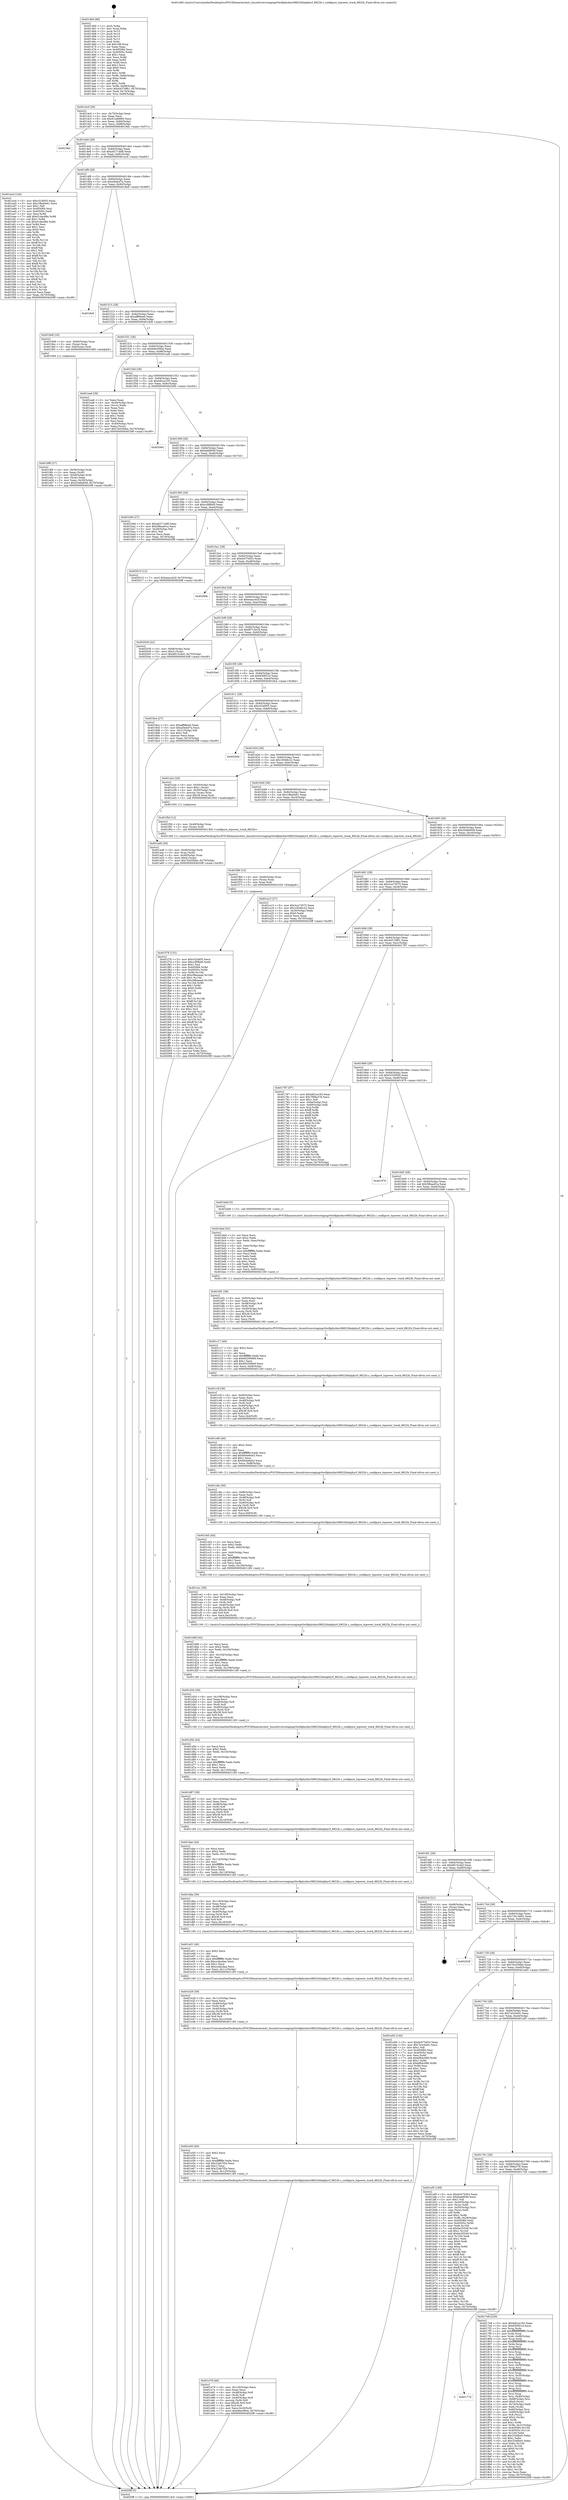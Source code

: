 digraph "0x401460" {
  label = "0x401460 (/mnt/c/Users/mathe/Desktop/tcc/POCII/binaries/extr_linuxdriversstagingrtlwifiphydmrtl8822bhalphyrf_8822b.c_configure_txpower_track_8822b_Final-ollvm.out::main(0))"
  labelloc = "t"
  node[shape=record]

  Entry [label="",width=0.3,height=0.3,shape=circle,fillcolor=black,style=filled]
  "0x4014c0" [label="{
     0x4014c0 [29]\l
     | [instrs]\l
     &nbsp;&nbsp;0x4014c0 \<+3\>: mov -0x70(%rbp),%eax\l
     &nbsp;&nbsp;0x4014c3 \<+2\>: mov %eax,%ecx\l
     &nbsp;&nbsp;0x4014c5 \<+6\>: sub $0x91ed6890,%ecx\l
     &nbsp;&nbsp;0x4014cb \<+6\>: mov %eax,-0x84(%rbp)\l
     &nbsp;&nbsp;0x4014d1 \<+6\>: mov %ecx,-0x88(%rbp)\l
     &nbsp;&nbsp;0x4014d7 \<+6\>: je 00000000004019dc \<main+0x57c\>\l
  }"]
  "0x4019dc" [label="{
     0x4019dc\l
  }", style=dashed]
  "0x4014dd" [label="{
     0x4014dd [28]\l
     | [instrs]\l
     &nbsp;&nbsp;0x4014dd \<+5\>: jmp 00000000004014e2 \<main+0x82\>\l
     &nbsp;&nbsp;0x4014e2 \<+6\>: mov -0x84(%rbp),%eax\l
     &nbsp;&nbsp;0x4014e8 \<+5\>: sub $0xa02714d8,%eax\l
     &nbsp;&nbsp;0x4014ed \<+6\>: mov %eax,-0x8c(%rbp)\l
     &nbsp;&nbsp;0x4014f3 \<+6\>: je 0000000000401ecd \<main+0xa6d\>\l
  }"]
  Exit [label="",width=0.3,height=0.3,shape=circle,fillcolor=black,style=filled,peripheries=2]
  "0x401ecd" [label="{
     0x401ecd [144]\l
     | [instrs]\l
     &nbsp;&nbsp;0x401ecd \<+5\>: mov $0xc524955,%eax\l
     &nbsp;&nbsp;0x401ed2 \<+5\>: mov $0x19ba0e91,%ecx\l
     &nbsp;&nbsp;0x401ed7 \<+2\>: mov $0x1,%dl\l
     &nbsp;&nbsp;0x401ed9 \<+7\>: mov 0x405084,%esi\l
     &nbsp;&nbsp;0x401ee0 \<+7\>: mov 0x40505c,%edi\l
     &nbsp;&nbsp;0x401ee7 \<+3\>: mov %esi,%r8d\l
     &nbsp;&nbsp;0x401eea \<+7\>: add $0xd1dacd8a,%r8d\l
     &nbsp;&nbsp;0x401ef1 \<+4\>: sub $0x1,%r8d\l
     &nbsp;&nbsp;0x401ef5 \<+7\>: sub $0xd1dacd8a,%r8d\l
     &nbsp;&nbsp;0x401efc \<+4\>: imul %r8d,%esi\l
     &nbsp;&nbsp;0x401f00 \<+3\>: and $0x1,%esi\l
     &nbsp;&nbsp;0x401f03 \<+3\>: cmp $0x0,%esi\l
     &nbsp;&nbsp;0x401f06 \<+4\>: sete %r9b\l
     &nbsp;&nbsp;0x401f0a \<+3\>: cmp $0xa,%edi\l
     &nbsp;&nbsp;0x401f0d \<+4\>: setl %r10b\l
     &nbsp;&nbsp;0x401f11 \<+3\>: mov %r9b,%r11b\l
     &nbsp;&nbsp;0x401f14 \<+4\>: xor $0xff,%r11b\l
     &nbsp;&nbsp;0x401f18 \<+3\>: mov %r10b,%bl\l
     &nbsp;&nbsp;0x401f1b \<+3\>: xor $0xff,%bl\l
     &nbsp;&nbsp;0x401f1e \<+3\>: xor $0x1,%dl\l
     &nbsp;&nbsp;0x401f21 \<+3\>: mov %r11b,%r14b\l
     &nbsp;&nbsp;0x401f24 \<+4\>: and $0xff,%r14b\l
     &nbsp;&nbsp;0x401f28 \<+3\>: and %dl,%r9b\l
     &nbsp;&nbsp;0x401f2b \<+3\>: mov %bl,%r15b\l
     &nbsp;&nbsp;0x401f2e \<+4\>: and $0xff,%r15b\l
     &nbsp;&nbsp;0x401f32 \<+3\>: and %dl,%r10b\l
     &nbsp;&nbsp;0x401f35 \<+3\>: or %r9b,%r14b\l
     &nbsp;&nbsp;0x401f38 \<+3\>: or %r10b,%r15b\l
     &nbsp;&nbsp;0x401f3b \<+3\>: xor %r15b,%r14b\l
     &nbsp;&nbsp;0x401f3e \<+3\>: or %bl,%r11b\l
     &nbsp;&nbsp;0x401f41 \<+4\>: xor $0xff,%r11b\l
     &nbsp;&nbsp;0x401f45 \<+3\>: or $0x1,%dl\l
     &nbsp;&nbsp;0x401f48 \<+3\>: and %dl,%r11b\l
     &nbsp;&nbsp;0x401f4b \<+3\>: or %r11b,%r14b\l
     &nbsp;&nbsp;0x401f4e \<+4\>: test $0x1,%r14b\l
     &nbsp;&nbsp;0x401f52 \<+3\>: cmovne %ecx,%eax\l
     &nbsp;&nbsp;0x401f55 \<+3\>: mov %eax,-0x70(%rbp)\l
     &nbsp;&nbsp;0x401f58 \<+5\>: jmp 00000000004020ff \<main+0xc9f\>\l
  }"]
  "0x4014f9" [label="{
     0x4014f9 [28]\l
     | [instrs]\l
     &nbsp;&nbsp;0x4014f9 \<+5\>: jmp 00000000004014fe \<main+0x9e\>\l
     &nbsp;&nbsp;0x4014fe \<+6\>: mov -0x84(%rbp),%eax\l
     &nbsp;&nbsp;0x401504 \<+5\>: sub $0xa5bdcf7a,%eax\l
     &nbsp;&nbsp;0x401509 \<+6\>: mov %eax,-0x90(%rbp)\l
     &nbsp;&nbsp;0x40150f \<+6\>: je 00000000004018e9 \<main+0x489\>\l
  }"]
  "0x401f78" [label="{
     0x401f78 [152]\l
     | [instrs]\l
     &nbsp;&nbsp;0x401f78 \<+5\>: mov $0xc524955,%ecx\l
     &nbsp;&nbsp;0x401f7d \<+5\>: mov $0xccf6fbb9,%edx\l
     &nbsp;&nbsp;0x401f82 \<+3\>: mov $0x1,%sil\l
     &nbsp;&nbsp;0x401f85 \<+8\>: mov 0x405084,%r8d\l
     &nbsp;&nbsp;0x401f8d \<+8\>: mov 0x40505c,%r9d\l
     &nbsp;&nbsp;0x401f95 \<+3\>: mov %r8d,%r10d\l
     &nbsp;&nbsp;0x401f98 \<+7\>: sub $0xc88eaaa4,%r10d\l
     &nbsp;&nbsp;0x401f9f \<+4\>: sub $0x1,%r10d\l
     &nbsp;&nbsp;0x401fa3 \<+7\>: add $0xc88eaaa4,%r10d\l
     &nbsp;&nbsp;0x401faa \<+4\>: imul %r10d,%r8d\l
     &nbsp;&nbsp;0x401fae \<+4\>: and $0x1,%r8d\l
     &nbsp;&nbsp;0x401fb2 \<+4\>: cmp $0x0,%r8d\l
     &nbsp;&nbsp;0x401fb6 \<+4\>: sete %r11b\l
     &nbsp;&nbsp;0x401fba \<+4\>: cmp $0xa,%r9d\l
     &nbsp;&nbsp;0x401fbe \<+3\>: setl %bl\l
     &nbsp;&nbsp;0x401fc1 \<+3\>: mov %r11b,%r14b\l
     &nbsp;&nbsp;0x401fc4 \<+4\>: xor $0xff,%r14b\l
     &nbsp;&nbsp;0x401fc8 \<+3\>: mov %bl,%r15b\l
     &nbsp;&nbsp;0x401fcb \<+4\>: xor $0xff,%r15b\l
     &nbsp;&nbsp;0x401fcf \<+4\>: xor $0x1,%sil\l
     &nbsp;&nbsp;0x401fd3 \<+3\>: mov %r14b,%r12b\l
     &nbsp;&nbsp;0x401fd6 \<+4\>: and $0xff,%r12b\l
     &nbsp;&nbsp;0x401fda \<+3\>: and %sil,%r11b\l
     &nbsp;&nbsp;0x401fdd \<+3\>: mov %r15b,%r13b\l
     &nbsp;&nbsp;0x401fe0 \<+4\>: and $0xff,%r13b\l
     &nbsp;&nbsp;0x401fe4 \<+3\>: and %sil,%bl\l
     &nbsp;&nbsp;0x401fe7 \<+3\>: or %r11b,%r12b\l
     &nbsp;&nbsp;0x401fea \<+3\>: or %bl,%r13b\l
     &nbsp;&nbsp;0x401fed \<+3\>: xor %r13b,%r12b\l
     &nbsp;&nbsp;0x401ff0 \<+3\>: or %r15b,%r14b\l
     &nbsp;&nbsp;0x401ff3 \<+4\>: xor $0xff,%r14b\l
     &nbsp;&nbsp;0x401ff7 \<+4\>: or $0x1,%sil\l
     &nbsp;&nbsp;0x401ffb \<+3\>: and %sil,%r14b\l
     &nbsp;&nbsp;0x401ffe \<+3\>: or %r14b,%r12b\l
     &nbsp;&nbsp;0x402001 \<+4\>: test $0x1,%r12b\l
     &nbsp;&nbsp;0x402005 \<+3\>: cmovne %edx,%ecx\l
     &nbsp;&nbsp;0x402008 \<+3\>: mov %ecx,-0x70(%rbp)\l
     &nbsp;&nbsp;0x40200b \<+5\>: jmp 00000000004020ff \<main+0xc9f\>\l
  }"]
  "0x4018e9" [label="{
     0x4018e9\l
  }", style=dashed]
  "0x401515" [label="{
     0x401515 [28]\l
     | [instrs]\l
     &nbsp;&nbsp;0x401515 \<+5\>: jmp 000000000040151a \<main+0xba\>\l
     &nbsp;&nbsp;0x40151a \<+6\>: mov -0x84(%rbp),%eax\l
     &nbsp;&nbsp;0x401520 \<+5\>: sub $0xaff96ee0,%eax\l
     &nbsp;&nbsp;0x401525 \<+6\>: mov %eax,-0x94(%rbp)\l
     &nbsp;&nbsp;0x40152b \<+6\>: je 00000000004019e8 \<main+0x588\>\l
  }"]
  "0x401f69" [label="{
     0x401f69 [15]\l
     | [instrs]\l
     &nbsp;&nbsp;0x401f69 \<+4\>: mov -0x48(%rbp),%rax\l
     &nbsp;&nbsp;0x401f6d \<+3\>: mov (%rax),%rax\l
     &nbsp;&nbsp;0x401f70 \<+3\>: mov %rax,%rdi\l
     &nbsp;&nbsp;0x401f73 \<+5\>: call 0000000000401030 \<free@plt\>\l
     | [calls]\l
     &nbsp;&nbsp;0x401030 \{1\} (unknown)\l
  }"]
  "0x4019e8" [label="{
     0x4019e8 [16]\l
     | [instrs]\l
     &nbsp;&nbsp;0x4019e8 \<+4\>: mov -0x60(%rbp),%rax\l
     &nbsp;&nbsp;0x4019ec \<+3\>: mov (%rax),%rax\l
     &nbsp;&nbsp;0x4019ef \<+4\>: mov 0x8(%rax),%rdi\l
     &nbsp;&nbsp;0x4019f3 \<+5\>: call 0000000000401060 \<atoi@plt\>\l
     | [calls]\l
     &nbsp;&nbsp;0x401060 \{1\} (unknown)\l
  }"]
  "0x401531" [label="{
     0x401531 [28]\l
     | [instrs]\l
     &nbsp;&nbsp;0x401531 \<+5\>: jmp 0000000000401536 \<main+0xd6\>\l
     &nbsp;&nbsp;0x401536 \<+6\>: mov -0x84(%rbp),%eax\l
     &nbsp;&nbsp;0x40153c \<+5\>: sub $0xb6ec060a,%eax\l
     &nbsp;&nbsp;0x401541 \<+6\>: mov %eax,-0x98(%rbp)\l
     &nbsp;&nbsp;0x401547 \<+6\>: je 0000000000401ea6 \<main+0xa46\>\l
  }"]
  "0x401e78" [label="{
     0x401e78 [46]\l
     | [instrs]\l
     &nbsp;&nbsp;0x401e78 \<+6\>: mov -0x120(%rbp),%ecx\l
     &nbsp;&nbsp;0x401e7e \<+3\>: imul %eax,%ecx\l
     &nbsp;&nbsp;0x401e81 \<+4\>: mov -0x48(%rbp),%r8\l
     &nbsp;&nbsp;0x401e85 \<+3\>: mov (%r8),%r8\l
     &nbsp;&nbsp;0x401e88 \<+4\>: mov -0x40(%rbp),%r9\l
     &nbsp;&nbsp;0x401e8c \<+3\>: movslq (%r9),%r9\l
     &nbsp;&nbsp;0x401e8f \<+4\>: imul $0x38,%r9,%r9\l
     &nbsp;&nbsp;0x401e93 \<+3\>: add %r9,%r8\l
     &nbsp;&nbsp;0x401e96 \<+4\>: mov %ecx,0x20(%r8)\l
     &nbsp;&nbsp;0x401e9a \<+7\>: movl $0xb6ec060a,-0x70(%rbp)\l
     &nbsp;&nbsp;0x401ea1 \<+5\>: jmp 00000000004020ff \<main+0xc9f\>\l
  }"]
  "0x401ea6" [label="{
     0x401ea6 [39]\l
     | [instrs]\l
     &nbsp;&nbsp;0x401ea6 \<+2\>: xor %eax,%eax\l
     &nbsp;&nbsp;0x401ea8 \<+4\>: mov -0x40(%rbp),%rcx\l
     &nbsp;&nbsp;0x401eac \<+2\>: mov (%rcx),%edx\l
     &nbsp;&nbsp;0x401eae \<+2\>: mov %eax,%esi\l
     &nbsp;&nbsp;0x401eb0 \<+2\>: sub %edx,%esi\l
     &nbsp;&nbsp;0x401eb2 \<+2\>: mov %eax,%edx\l
     &nbsp;&nbsp;0x401eb4 \<+3\>: sub $0x1,%edx\l
     &nbsp;&nbsp;0x401eb7 \<+2\>: add %edx,%esi\l
     &nbsp;&nbsp;0x401eb9 \<+2\>: sub %esi,%eax\l
     &nbsp;&nbsp;0x401ebb \<+4\>: mov -0x40(%rbp),%rcx\l
     &nbsp;&nbsp;0x401ebf \<+2\>: mov %eax,(%rcx)\l
     &nbsp;&nbsp;0x401ec1 \<+7\>: movl $0x7b435bbe,-0x70(%rbp)\l
     &nbsp;&nbsp;0x401ec8 \<+5\>: jmp 00000000004020ff \<main+0xc9f\>\l
  }"]
  "0x40154d" [label="{
     0x40154d [28]\l
     | [instrs]\l
     &nbsp;&nbsp;0x40154d \<+5\>: jmp 0000000000401552 \<main+0xf2\>\l
     &nbsp;&nbsp;0x401552 \<+6\>: mov -0x84(%rbp),%eax\l
     &nbsp;&nbsp;0x401558 \<+5\>: sub $0xb82ce193,%eax\l
     &nbsp;&nbsp;0x40155d \<+6\>: mov %eax,-0x9c(%rbp)\l
     &nbsp;&nbsp;0x401563 \<+6\>: je 0000000000402064 \<main+0xc04\>\l
  }"]
  "0x401e50" [label="{
     0x401e50 [40]\l
     | [instrs]\l
     &nbsp;&nbsp;0x401e50 \<+5\>: mov $0x2,%ecx\l
     &nbsp;&nbsp;0x401e55 \<+1\>: cltd\l
     &nbsp;&nbsp;0x401e56 \<+2\>: idiv %ecx\l
     &nbsp;&nbsp;0x401e58 \<+6\>: imul $0xfffffffe,%edx,%ecx\l
     &nbsp;&nbsp;0x401e5e \<+6\>: sub $0x22ab7f2e,%ecx\l
     &nbsp;&nbsp;0x401e64 \<+3\>: add $0x1,%ecx\l
     &nbsp;&nbsp;0x401e67 \<+6\>: add $0x22ab7f2e,%ecx\l
     &nbsp;&nbsp;0x401e6d \<+6\>: mov %ecx,-0x120(%rbp)\l
     &nbsp;&nbsp;0x401e73 \<+5\>: call 0000000000401160 \<next_i\>\l
     | [calls]\l
     &nbsp;&nbsp;0x401160 \{1\} (/mnt/c/Users/mathe/Desktop/tcc/POCII/binaries/extr_linuxdriversstagingrtlwifiphydmrtl8822bhalphyrf_8822b.c_configure_txpower_track_8822b_Final-ollvm.out::next_i)\l
  }"]
  "0x402064" [label="{
     0x402064\l
  }", style=dashed]
  "0x401569" [label="{
     0x401569 [28]\l
     | [instrs]\l
     &nbsp;&nbsp;0x401569 \<+5\>: jmp 000000000040156e \<main+0x10e\>\l
     &nbsp;&nbsp;0x40156e \<+6\>: mov -0x84(%rbp),%eax\l
     &nbsp;&nbsp;0x401574 \<+5\>: sub $0xbafaf049,%eax\l
     &nbsp;&nbsp;0x401579 \<+6\>: mov %eax,-0xa0(%rbp)\l
     &nbsp;&nbsp;0x40157f \<+6\>: je 0000000000401b9d \<main+0x73d\>\l
  }"]
  "0x401e29" [label="{
     0x401e29 [39]\l
     | [instrs]\l
     &nbsp;&nbsp;0x401e29 \<+6\>: mov -0x11c(%rbp),%ecx\l
     &nbsp;&nbsp;0x401e2f \<+3\>: imul %eax,%ecx\l
     &nbsp;&nbsp;0x401e32 \<+4\>: mov -0x48(%rbp),%r8\l
     &nbsp;&nbsp;0x401e36 \<+3\>: mov (%r8),%r8\l
     &nbsp;&nbsp;0x401e39 \<+4\>: mov -0x40(%rbp),%r9\l
     &nbsp;&nbsp;0x401e3d \<+3\>: movslq (%r9),%r9\l
     &nbsp;&nbsp;0x401e40 \<+4\>: imul $0x38,%r9,%r9\l
     &nbsp;&nbsp;0x401e44 \<+3\>: add %r9,%r8\l
     &nbsp;&nbsp;0x401e47 \<+4\>: mov %ecx,0x1c(%r8)\l
     &nbsp;&nbsp;0x401e4b \<+5\>: call 0000000000401160 \<next_i\>\l
     | [calls]\l
     &nbsp;&nbsp;0x401160 \{1\} (/mnt/c/Users/mathe/Desktop/tcc/POCII/binaries/extr_linuxdriversstagingrtlwifiphydmrtl8822bhalphyrf_8822b.c_configure_txpower_track_8822b_Final-ollvm.out::next_i)\l
  }"]
  "0x401b9d" [label="{
     0x401b9d [27]\l
     | [instrs]\l
     &nbsp;&nbsp;0x401b9d \<+5\>: mov $0xa02714d8,%eax\l
     &nbsp;&nbsp;0x401ba2 \<+5\>: mov $0x59baa91a,%ecx\l
     &nbsp;&nbsp;0x401ba7 \<+3\>: mov -0x29(%rbp),%dl\l
     &nbsp;&nbsp;0x401baa \<+3\>: test $0x1,%dl\l
     &nbsp;&nbsp;0x401bad \<+3\>: cmovne %ecx,%eax\l
     &nbsp;&nbsp;0x401bb0 \<+3\>: mov %eax,-0x70(%rbp)\l
     &nbsp;&nbsp;0x401bb3 \<+5\>: jmp 00000000004020ff \<main+0xc9f\>\l
  }"]
  "0x401585" [label="{
     0x401585 [28]\l
     | [instrs]\l
     &nbsp;&nbsp;0x401585 \<+5\>: jmp 000000000040158a \<main+0x12a\>\l
     &nbsp;&nbsp;0x40158a \<+6\>: mov -0x84(%rbp),%eax\l
     &nbsp;&nbsp;0x401590 \<+5\>: sub $0xccf6fbb9,%eax\l
     &nbsp;&nbsp;0x401595 \<+6\>: mov %eax,-0xa4(%rbp)\l
     &nbsp;&nbsp;0x40159b \<+6\>: je 0000000000402010 \<main+0xbb0\>\l
  }"]
  "0x401e01" [label="{
     0x401e01 [40]\l
     | [instrs]\l
     &nbsp;&nbsp;0x401e01 \<+5\>: mov $0x2,%ecx\l
     &nbsp;&nbsp;0x401e06 \<+1\>: cltd\l
     &nbsp;&nbsp;0x401e07 \<+2\>: idiv %ecx\l
     &nbsp;&nbsp;0x401e09 \<+6\>: imul $0xfffffffe,%edx,%ecx\l
     &nbsp;&nbsp;0x401e0f \<+6\>: add $0xccdacdaa,%ecx\l
     &nbsp;&nbsp;0x401e15 \<+3\>: add $0x1,%ecx\l
     &nbsp;&nbsp;0x401e18 \<+6\>: sub $0xccdacdaa,%ecx\l
     &nbsp;&nbsp;0x401e1e \<+6\>: mov %ecx,-0x11c(%rbp)\l
     &nbsp;&nbsp;0x401e24 \<+5\>: call 0000000000401160 \<next_i\>\l
     | [calls]\l
     &nbsp;&nbsp;0x401160 \{1\} (/mnt/c/Users/mathe/Desktop/tcc/POCII/binaries/extr_linuxdriversstagingrtlwifiphydmrtl8822bhalphyrf_8822b.c_configure_txpower_track_8822b_Final-ollvm.out::next_i)\l
  }"]
  "0x402010" [label="{
     0x402010 [12]\l
     | [instrs]\l
     &nbsp;&nbsp;0x402010 \<+7\>: movl $0xeaaccb2f,-0x70(%rbp)\l
     &nbsp;&nbsp;0x402017 \<+5\>: jmp 00000000004020ff \<main+0xc9f\>\l
  }"]
  "0x4015a1" [label="{
     0x4015a1 [28]\l
     | [instrs]\l
     &nbsp;&nbsp;0x4015a1 \<+5\>: jmp 00000000004015a6 \<main+0x146\>\l
     &nbsp;&nbsp;0x4015a6 \<+6\>: mov -0x84(%rbp),%eax\l
     &nbsp;&nbsp;0x4015ac \<+5\>: sub $0xdc075d53,%eax\l
     &nbsp;&nbsp;0x4015b1 \<+6\>: mov %eax,-0xa8(%rbp)\l
     &nbsp;&nbsp;0x4015b7 \<+6\>: je 00000000004020bb \<main+0xc5b\>\l
  }"]
  "0x401dda" [label="{
     0x401dda [39]\l
     | [instrs]\l
     &nbsp;&nbsp;0x401dda \<+6\>: mov -0x118(%rbp),%ecx\l
     &nbsp;&nbsp;0x401de0 \<+3\>: imul %eax,%ecx\l
     &nbsp;&nbsp;0x401de3 \<+4\>: mov -0x48(%rbp),%r8\l
     &nbsp;&nbsp;0x401de7 \<+3\>: mov (%r8),%r8\l
     &nbsp;&nbsp;0x401dea \<+4\>: mov -0x40(%rbp),%r9\l
     &nbsp;&nbsp;0x401dee \<+3\>: movslq (%r9),%r9\l
     &nbsp;&nbsp;0x401df1 \<+4\>: imul $0x38,%r9,%r9\l
     &nbsp;&nbsp;0x401df5 \<+3\>: add %r9,%r8\l
     &nbsp;&nbsp;0x401df8 \<+4\>: mov %ecx,0x18(%r8)\l
     &nbsp;&nbsp;0x401dfc \<+5\>: call 0000000000401160 \<next_i\>\l
     | [calls]\l
     &nbsp;&nbsp;0x401160 \{1\} (/mnt/c/Users/mathe/Desktop/tcc/POCII/binaries/extr_linuxdriversstagingrtlwifiphydmrtl8822bhalphyrf_8822b.c_configure_txpower_track_8822b_Final-ollvm.out::next_i)\l
  }"]
  "0x4020bb" [label="{
     0x4020bb\l
  }", style=dashed]
  "0x4015bd" [label="{
     0x4015bd [28]\l
     | [instrs]\l
     &nbsp;&nbsp;0x4015bd \<+5\>: jmp 00000000004015c2 \<main+0x162\>\l
     &nbsp;&nbsp;0x4015c2 \<+6\>: mov -0x84(%rbp),%eax\l
     &nbsp;&nbsp;0x4015c8 \<+5\>: sub $0xeaaccb2f,%eax\l
     &nbsp;&nbsp;0x4015cd \<+6\>: mov %eax,-0xac(%rbp)\l
     &nbsp;&nbsp;0x4015d3 \<+6\>: je 0000000000402039 \<main+0xbd9\>\l
  }"]
  "0x401dae" [label="{
     0x401dae [44]\l
     | [instrs]\l
     &nbsp;&nbsp;0x401dae \<+2\>: xor %ecx,%ecx\l
     &nbsp;&nbsp;0x401db0 \<+5\>: mov $0x2,%edx\l
     &nbsp;&nbsp;0x401db5 \<+6\>: mov %edx,-0x114(%rbp)\l
     &nbsp;&nbsp;0x401dbb \<+1\>: cltd\l
     &nbsp;&nbsp;0x401dbc \<+6\>: mov -0x114(%rbp),%esi\l
     &nbsp;&nbsp;0x401dc2 \<+2\>: idiv %esi\l
     &nbsp;&nbsp;0x401dc4 \<+6\>: imul $0xfffffffe,%edx,%edx\l
     &nbsp;&nbsp;0x401dca \<+3\>: sub $0x1,%ecx\l
     &nbsp;&nbsp;0x401dcd \<+2\>: sub %ecx,%edx\l
     &nbsp;&nbsp;0x401dcf \<+6\>: mov %edx,-0x118(%rbp)\l
     &nbsp;&nbsp;0x401dd5 \<+5\>: call 0000000000401160 \<next_i\>\l
     | [calls]\l
     &nbsp;&nbsp;0x401160 \{1\} (/mnt/c/Users/mathe/Desktop/tcc/POCII/binaries/extr_linuxdriversstagingrtlwifiphydmrtl8822bhalphyrf_8822b.c_configure_txpower_track_8822b_Final-ollvm.out::next_i)\l
  }"]
  "0x402039" [label="{
     0x402039 [22]\l
     | [instrs]\l
     &nbsp;&nbsp;0x402039 \<+4\>: mov -0x68(%rbp),%rax\l
     &nbsp;&nbsp;0x40203d \<+6\>: movl $0x0,(%rax)\l
     &nbsp;&nbsp;0x402043 \<+7\>: movl $0x6815c4a5,-0x70(%rbp)\l
     &nbsp;&nbsp;0x40204a \<+5\>: jmp 00000000004020ff \<main+0xc9f\>\l
  }"]
  "0x4015d9" [label="{
     0x4015d9 [28]\l
     | [instrs]\l
     &nbsp;&nbsp;0x4015d9 \<+5\>: jmp 00000000004015de \<main+0x17e\>\l
     &nbsp;&nbsp;0x4015de \<+6\>: mov -0x84(%rbp),%eax\l
     &nbsp;&nbsp;0x4015e4 \<+5\>: sub $0xf07c3e18,%eax\l
     &nbsp;&nbsp;0x4015e9 \<+6\>: mov %eax,-0xb0(%rbp)\l
     &nbsp;&nbsp;0x4015ef \<+6\>: je 00000000004020a0 \<main+0xc40\>\l
  }"]
  "0x401d87" [label="{
     0x401d87 [39]\l
     | [instrs]\l
     &nbsp;&nbsp;0x401d87 \<+6\>: mov -0x110(%rbp),%ecx\l
     &nbsp;&nbsp;0x401d8d \<+3\>: imul %eax,%ecx\l
     &nbsp;&nbsp;0x401d90 \<+4\>: mov -0x48(%rbp),%r8\l
     &nbsp;&nbsp;0x401d94 \<+3\>: mov (%r8),%r8\l
     &nbsp;&nbsp;0x401d97 \<+4\>: mov -0x40(%rbp),%r9\l
     &nbsp;&nbsp;0x401d9b \<+3\>: movslq (%r9),%r9\l
     &nbsp;&nbsp;0x401d9e \<+4\>: imul $0x38,%r9,%r9\l
     &nbsp;&nbsp;0x401da2 \<+3\>: add %r9,%r8\l
     &nbsp;&nbsp;0x401da5 \<+4\>: mov %ecx,0x14(%r8)\l
     &nbsp;&nbsp;0x401da9 \<+5\>: call 0000000000401160 \<next_i\>\l
     | [calls]\l
     &nbsp;&nbsp;0x401160 \{1\} (/mnt/c/Users/mathe/Desktop/tcc/POCII/binaries/extr_linuxdriversstagingrtlwifiphydmrtl8822bhalphyrf_8822b.c_configure_txpower_track_8822b_Final-ollvm.out::next_i)\l
  }"]
  "0x4020a0" [label="{
     0x4020a0\l
  }", style=dashed]
  "0x4015f5" [label="{
     0x4015f5 [28]\l
     | [instrs]\l
     &nbsp;&nbsp;0x4015f5 \<+5\>: jmp 00000000004015fa \<main+0x19a\>\l
     &nbsp;&nbsp;0x4015fa \<+6\>: mov -0x84(%rbp),%eax\l
     &nbsp;&nbsp;0x401600 \<+5\>: sub $0x830951d,%eax\l
     &nbsp;&nbsp;0x401605 \<+6\>: mov %eax,-0xb4(%rbp)\l
     &nbsp;&nbsp;0x40160b \<+6\>: je 00000000004018ce \<main+0x46e\>\l
  }"]
  "0x401d5b" [label="{
     0x401d5b [44]\l
     | [instrs]\l
     &nbsp;&nbsp;0x401d5b \<+2\>: xor %ecx,%ecx\l
     &nbsp;&nbsp;0x401d5d \<+5\>: mov $0x2,%edx\l
     &nbsp;&nbsp;0x401d62 \<+6\>: mov %edx,-0x10c(%rbp)\l
     &nbsp;&nbsp;0x401d68 \<+1\>: cltd\l
     &nbsp;&nbsp;0x401d69 \<+6\>: mov -0x10c(%rbp),%esi\l
     &nbsp;&nbsp;0x401d6f \<+2\>: idiv %esi\l
     &nbsp;&nbsp;0x401d71 \<+6\>: imul $0xfffffffe,%edx,%edx\l
     &nbsp;&nbsp;0x401d77 \<+3\>: sub $0x1,%ecx\l
     &nbsp;&nbsp;0x401d7a \<+2\>: sub %ecx,%edx\l
     &nbsp;&nbsp;0x401d7c \<+6\>: mov %edx,-0x110(%rbp)\l
     &nbsp;&nbsp;0x401d82 \<+5\>: call 0000000000401160 \<next_i\>\l
     | [calls]\l
     &nbsp;&nbsp;0x401160 \{1\} (/mnt/c/Users/mathe/Desktop/tcc/POCII/binaries/extr_linuxdriversstagingrtlwifiphydmrtl8822bhalphyrf_8822b.c_configure_txpower_track_8822b_Final-ollvm.out::next_i)\l
  }"]
  "0x4018ce" [label="{
     0x4018ce [27]\l
     | [instrs]\l
     &nbsp;&nbsp;0x4018ce \<+5\>: mov $0xaff96ee0,%eax\l
     &nbsp;&nbsp;0x4018d3 \<+5\>: mov $0xa5bdcf7a,%ecx\l
     &nbsp;&nbsp;0x4018d8 \<+3\>: mov -0x31(%rbp),%dl\l
     &nbsp;&nbsp;0x4018db \<+3\>: test $0x1,%dl\l
     &nbsp;&nbsp;0x4018de \<+3\>: cmovne %ecx,%eax\l
     &nbsp;&nbsp;0x4018e1 \<+3\>: mov %eax,-0x70(%rbp)\l
     &nbsp;&nbsp;0x4018e4 \<+5\>: jmp 00000000004020ff \<main+0xc9f\>\l
  }"]
  "0x401611" [label="{
     0x401611 [28]\l
     | [instrs]\l
     &nbsp;&nbsp;0x401611 \<+5\>: jmp 0000000000401616 \<main+0x1b6\>\l
     &nbsp;&nbsp;0x401616 \<+6\>: mov -0x84(%rbp),%eax\l
     &nbsp;&nbsp;0x40161c \<+5\>: sub $0xc524955,%eax\l
     &nbsp;&nbsp;0x401621 \<+6\>: mov %eax,-0xb8(%rbp)\l
     &nbsp;&nbsp;0x401627 \<+6\>: je 00000000004020dd \<main+0xc7d\>\l
  }"]
  "0x401d34" [label="{
     0x401d34 [39]\l
     | [instrs]\l
     &nbsp;&nbsp;0x401d34 \<+6\>: mov -0x108(%rbp),%ecx\l
     &nbsp;&nbsp;0x401d3a \<+3\>: imul %eax,%ecx\l
     &nbsp;&nbsp;0x401d3d \<+4\>: mov -0x48(%rbp),%r8\l
     &nbsp;&nbsp;0x401d41 \<+3\>: mov (%r8),%r8\l
     &nbsp;&nbsp;0x401d44 \<+4\>: mov -0x40(%rbp),%r9\l
     &nbsp;&nbsp;0x401d48 \<+3\>: movslq (%r9),%r9\l
     &nbsp;&nbsp;0x401d4b \<+4\>: imul $0x38,%r9,%r9\l
     &nbsp;&nbsp;0x401d4f \<+3\>: add %r9,%r8\l
     &nbsp;&nbsp;0x401d52 \<+4\>: mov %ecx,0x10(%r8)\l
     &nbsp;&nbsp;0x401d56 \<+5\>: call 0000000000401160 \<next_i\>\l
     | [calls]\l
     &nbsp;&nbsp;0x401160 \{1\} (/mnt/c/Users/mathe/Desktop/tcc/POCII/binaries/extr_linuxdriversstagingrtlwifiphydmrtl8822bhalphyrf_8822b.c_configure_txpower_track_8822b_Final-ollvm.out::next_i)\l
  }"]
  "0x4020dd" [label="{
     0x4020dd\l
  }", style=dashed]
  "0x40162d" [label="{
     0x40162d [28]\l
     | [instrs]\l
     &nbsp;&nbsp;0x40162d \<+5\>: jmp 0000000000401632 \<main+0x1d2\>\l
     &nbsp;&nbsp;0x401632 \<+6\>: mov -0x84(%rbp),%eax\l
     &nbsp;&nbsp;0x401638 \<+5\>: sub $0x10048c22,%eax\l
     &nbsp;&nbsp;0x40163d \<+6\>: mov %eax,-0xbc(%rbp)\l
     &nbsp;&nbsp;0x401643 \<+6\>: je 0000000000401a2e \<main+0x5ce\>\l
  }"]
  "0x401d08" [label="{
     0x401d08 [44]\l
     | [instrs]\l
     &nbsp;&nbsp;0x401d08 \<+2\>: xor %ecx,%ecx\l
     &nbsp;&nbsp;0x401d0a \<+5\>: mov $0x2,%edx\l
     &nbsp;&nbsp;0x401d0f \<+6\>: mov %edx,-0x104(%rbp)\l
     &nbsp;&nbsp;0x401d15 \<+1\>: cltd\l
     &nbsp;&nbsp;0x401d16 \<+6\>: mov -0x104(%rbp),%esi\l
     &nbsp;&nbsp;0x401d1c \<+2\>: idiv %esi\l
     &nbsp;&nbsp;0x401d1e \<+6\>: imul $0xfffffffe,%edx,%edx\l
     &nbsp;&nbsp;0x401d24 \<+3\>: sub $0x1,%ecx\l
     &nbsp;&nbsp;0x401d27 \<+2\>: sub %ecx,%edx\l
     &nbsp;&nbsp;0x401d29 \<+6\>: mov %edx,-0x108(%rbp)\l
     &nbsp;&nbsp;0x401d2f \<+5\>: call 0000000000401160 \<next_i\>\l
     | [calls]\l
     &nbsp;&nbsp;0x401160 \{1\} (/mnt/c/Users/mathe/Desktop/tcc/POCII/binaries/extr_linuxdriversstagingrtlwifiphydmrtl8822bhalphyrf_8822b.c_configure_txpower_track_8822b_Final-ollvm.out::next_i)\l
  }"]
  "0x401a2e" [label="{
     0x401a2e [26]\l
     | [instrs]\l
     &nbsp;&nbsp;0x401a2e \<+4\>: mov -0x50(%rbp),%rax\l
     &nbsp;&nbsp;0x401a32 \<+6\>: movl $0x1,(%rax)\l
     &nbsp;&nbsp;0x401a38 \<+4\>: mov -0x50(%rbp),%rax\l
     &nbsp;&nbsp;0x401a3c \<+3\>: movslq (%rax),%rax\l
     &nbsp;&nbsp;0x401a3f \<+4\>: imul $0x38,%rax,%rdi\l
     &nbsp;&nbsp;0x401a43 \<+5\>: call 0000000000401050 \<malloc@plt\>\l
     | [calls]\l
     &nbsp;&nbsp;0x401050 \{1\} (unknown)\l
  }"]
  "0x401649" [label="{
     0x401649 [28]\l
     | [instrs]\l
     &nbsp;&nbsp;0x401649 \<+5\>: jmp 000000000040164e \<main+0x1ee\>\l
     &nbsp;&nbsp;0x40164e \<+6\>: mov -0x84(%rbp),%eax\l
     &nbsp;&nbsp;0x401654 \<+5\>: sub $0x19ba0e91,%eax\l
     &nbsp;&nbsp;0x401659 \<+6\>: mov %eax,-0xc0(%rbp)\l
     &nbsp;&nbsp;0x40165f \<+6\>: je 0000000000401f5d \<main+0xafd\>\l
  }"]
  "0x401ce1" [label="{
     0x401ce1 [39]\l
     | [instrs]\l
     &nbsp;&nbsp;0x401ce1 \<+6\>: mov -0x100(%rbp),%ecx\l
     &nbsp;&nbsp;0x401ce7 \<+3\>: imul %eax,%ecx\l
     &nbsp;&nbsp;0x401cea \<+4\>: mov -0x48(%rbp),%r8\l
     &nbsp;&nbsp;0x401cee \<+3\>: mov (%r8),%r8\l
     &nbsp;&nbsp;0x401cf1 \<+4\>: mov -0x40(%rbp),%r9\l
     &nbsp;&nbsp;0x401cf5 \<+3\>: movslq (%r9),%r9\l
     &nbsp;&nbsp;0x401cf8 \<+4\>: imul $0x38,%r9,%r9\l
     &nbsp;&nbsp;0x401cfc \<+3\>: add %r9,%r8\l
     &nbsp;&nbsp;0x401cff \<+4\>: mov %ecx,0xc(%r8)\l
     &nbsp;&nbsp;0x401d03 \<+5\>: call 0000000000401160 \<next_i\>\l
     | [calls]\l
     &nbsp;&nbsp;0x401160 \{1\} (/mnt/c/Users/mathe/Desktop/tcc/POCII/binaries/extr_linuxdriversstagingrtlwifiphydmrtl8822bhalphyrf_8822b.c_configure_txpower_track_8822b_Final-ollvm.out::next_i)\l
  }"]
  "0x401f5d" [label="{
     0x401f5d [12]\l
     | [instrs]\l
     &nbsp;&nbsp;0x401f5d \<+4\>: mov -0x48(%rbp),%rax\l
     &nbsp;&nbsp;0x401f61 \<+3\>: mov (%rax),%rdi\l
     &nbsp;&nbsp;0x401f64 \<+5\>: call 00000000004013b0 \<configure_txpower_track_8822b\>\l
     | [calls]\l
     &nbsp;&nbsp;0x4013b0 \{1\} (/mnt/c/Users/mathe/Desktop/tcc/POCII/binaries/extr_linuxdriversstagingrtlwifiphydmrtl8822bhalphyrf_8822b.c_configure_txpower_track_8822b_Final-ollvm.out::configure_txpower_track_8822b)\l
  }"]
  "0x401665" [label="{
     0x401665 [28]\l
     | [instrs]\l
     &nbsp;&nbsp;0x401665 \<+5\>: jmp 000000000040166a \<main+0x20a\>\l
     &nbsp;&nbsp;0x40166a \<+6\>: mov -0x84(%rbp),%eax\l
     &nbsp;&nbsp;0x401670 \<+5\>: sub $0x2048a939,%eax\l
     &nbsp;&nbsp;0x401675 \<+6\>: mov %eax,-0xc4(%rbp)\l
     &nbsp;&nbsp;0x40167b \<+6\>: je 0000000000401a13 \<main+0x5b3\>\l
  }"]
  "0x401cb5" [label="{
     0x401cb5 [44]\l
     | [instrs]\l
     &nbsp;&nbsp;0x401cb5 \<+2\>: xor %ecx,%ecx\l
     &nbsp;&nbsp;0x401cb7 \<+5\>: mov $0x2,%edx\l
     &nbsp;&nbsp;0x401cbc \<+6\>: mov %edx,-0xfc(%rbp)\l
     &nbsp;&nbsp;0x401cc2 \<+1\>: cltd\l
     &nbsp;&nbsp;0x401cc3 \<+6\>: mov -0xfc(%rbp),%esi\l
     &nbsp;&nbsp;0x401cc9 \<+2\>: idiv %esi\l
     &nbsp;&nbsp;0x401ccb \<+6\>: imul $0xfffffffe,%edx,%edx\l
     &nbsp;&nbsp;0x401cd1 \<+3\>: sub $0x1,%ecx\l
     &nbsp;&nbsp;0x401cd4 \<+2\>: sub %ecx,%edx\l
     &nbsp;&nbsp;0x401cd6 \<+6\>: mov %edx,-0x100(%rbp)\l
     &nbsp;&nbsp;0x401cdc \<+5\>: call 0000000000401160 \<next_i\>\l
     | [calls]\l
     &nbsp;&nbsp;0x401160 \{1\} (/mnt/c/Users/mathe/Desktop/tcc/POCII/binaries/extr_linuxdriversstagingrtlwifiphydmrtl8822bhalphyrf_8822b.c_configure_txpower_track_8822b_Final-ollvm.out::next_i)\l
  }"]
  "0x401a13" [label="{
     0x401a13 [27]\l
     | [instrs]\l
     &nbsp;&nbsp;0x401a13 \<+5\>: mov $0x3ca73075,%eax\l
     &nbsp;&nbsp;0x401a18 \<+5\>: mov $0x10048c22,%ecx\l
     &nbsp;&nbsp;0x401a1d \<+3\>: mov -0x30(%rbp),%edx\l
     &nbsp;&nbsp;0x401a20 \<+3\>: cmp $0x0,%edx\l
     &nbsp;&nbsp;0x401a23 \<+3\>: cmove %ecx,%eax\l
     &nbsp;&nbsp;0x401a26 \<+3\>: mov %eax,-0x70(%rbp)\l
     &nbsp;&nbsp;0x401a29 \<+5\>: jmp 00000000004020ff \<main+0xc9f\>\l
  }"]
  "0x401681" [label="{
     0x401681 [28]\l
     | [instrs]\l
     &nbsp;&nbsp;0x401681 \<+5\>: jmp 0000000000401686 \<main+0x226\>\l
     &nbsp;&nbsp;0x401686 \<+6\>: mov -0x84(%rbp),%eax\l
     &nbsp;&nbsp;0x40168c \<+5\>: sub $0x3ca73075,%eax\l
     &nbsp;&nbsp;0x401691 \<+6\>: mov %eax,-0xc8(%rbp)\l
     &nbsp;&nbsp;0x401697 \<+6\>: je 000000000040201c \<main+0xbbc\>\l
  }"]
  "0x401c8e" [label="{
     0x401c8e [39]\l
     | [instrs]\l
     &nbsp;&nbsp;0x401c8e \<+6\>: mov -0xf8(%rbp),%ecx\l
     &nbsp;&nbsp;0x401c94 \<+3\>: imul %eax,%ecx\l
     &nbsp;&nbsp;0x401c97 \<+4\>: mov -0x48(%rbp),%r8\l
     &nbsp;&nbsp;0x401c9b \<+3\>: mov (%r8),%r8\l
     &nbsp;&nbsp;0x401c9e \<+4\>: mov -0x40(%rbp),%r9\l
     &nbsp;&nbsp;0x401ca2 \<+3\>: movslq (%r9),%r9\l
     &nbsp;&nbsp;0x401ca5 \<+4\>: imul $0x38,%r9,%r9\l
     &nbsp;&nbsp;0x401ca9 \<+3\>: add %r9,%r8\l
     &nbsp;&nbsp;0x401cac \<+4\>: mov %ecx,0x8(%r8)\l
     &nbsp;&nbsp;0x401cb0 \<+5\>: call 0000000000401160 \<next_i\>\l
     | [calls]\l
     &nbsp;&nbsp;0x401160 \{1\} (/mnt/c/Users/mathe/Desktop/tcc/POCII/binaries/extr_linuxdriversstagingrtlwifiphydmrtl8822bhalphyrf_8822b.c_configure_txpower_track_8822b_Final-ollvm.out::next_i)\l
  }"]
  "0x40201c" [label="{
     0x40201c\l
  }", style=dashed]
  "0x40169d" [label="{
     0x40169d [28]\l
     | [instrs]\l
     &nbsp;&nbsp;0x40169d \<+5\>: jmp 00000000004016a2 \<main+0x242\>\l
     &nbsp;&nbsp;0x4016a2 \<+6\>: mov -0x84(%rbp),%eax\l
     &nbsp;&nbsp;0x4016a8 \<+5\>: sub $0x4437df61,%eax\l
     &nbsp;&nbsp;0x4016ad \<+6\>: mov %eax,-0xcc(%rbp)\l
     &nbsp;&nbsp;0x4016b3 \<+6\>: je 0000000000401787 \<main+0x327\>\l
  }"]
  "0x401c66" [label="{
     0x401c66 [40]\l
     | [instrs]\l
     &nbsp;&nbsp;0x401c66 \<+5\>: mov $0x2,%ecx\l
     &nbsp;&nbsp;0x401c6b \<+1\>: cltd\l
     &nbsp;&nbsp;0x401c6c \<+2\>: idiv %ecx\l
     &nbsp;&nbsp;0x401c6e \<+6\>: imul $0xfffffffe,%edx,%ecx\l
     &nbsp;&nbsp;0x401c74 \<+6\>: add $0x604e6d43,%ecx\l
     &nbsp;&nbsp;0x401c7a \<+3\>: add $0x1,%ecx\l
     &nbsp;&nbsp;0x401c7d \<+6\>: sub $0x604e6d43,%ecx\l
     &nbsp;&nbsp;0x401c83 \<+6\>: mov %ecx,-0xf8(%rbp)\l
     &nbsp;&nbsp;0x401c89 \<+5\>: call 0000000000401160 \<next_i\>\l
     | [calls]\l
     &nbsp;&nbsp;0x401160 \{1\} (/mnt/c/Users/mathe/Desktop/tcc/POCII/binaries/extr_linuxdriversstagingrtlwifiphydmrtl8822bhalphyrf_8822b.c_configure_txpower_track_8822b_Final-ollvm.out::next_i)\l
  }"]
  "0x401787" [label="{
     0x401787 [97]\l
     | [instrs]\l
     &nbsp;&nbsp;0x401787 \<+5\>: mov $0xb82ce193,%eax\l
     &nbsp;&nbsp;0x40178c \<+5\>: mov $0x7f98a378,%ecx\l
     &nbsp;&nbsp;0x401791 \<+2\>: mov $0x1,%dl\l
     &nbsp;&nbsp;0x401793 \<+4\>: mov -0x6a(%rbp),%sil\l
     &nbsp;&nbsp;0x401797 \<+4\>: mov -0x69(%rbp),%dil\l
     &nbsp;&nbsp;0x40179b \<+3\>: mov %sil,%r8b\l
     &nbsp;&nbsp;0x40179e \<+4\>: xor $0xff,%r8b\l
     &nbsp;&nbsp;0x4017a2 \<+3\>: mov %dil,%r9b\l
     &nbsp;&nbsp;0x4017a5 \<+4\>: xor $0xff,%r9b\l
     &nbsp;&nbsp;0x4017a9 \<+3\>: xor $0x0,%dl\l
     &nbsp;&nbsp;0x4017ac \<+3\>: mov %r8b,%r10b\l
     &nbsp;&nbsp;0x4017af \<+4\>: and $0x0,%r10b\l
     &nbsp;&nbsp;0x4017b3 \<+3\>: and %dl,%sil\l
     &nbsp;&nbsp;0x4017b6 \<+3\>: mov %r9b,%r11b\l
     &nbsp;&nbsp;0x4017b9 \<+4\>: and $0x0,%r11b\l
     &nbsp;&nbsp;0x4017bd \<+3\>: and %dl,%dil\l
     &nbsp;&nbsp;0x4017c0 \<+3\>: or %sil,%r10b\l
     &nbsp;&nbsp;0x4017c3 \<+3\>: or %dil,%r11b\l
     &nbsp;&nbsp;0x4017c6 \<+3\>: xor %r11b,%r10b\l
     &nbsp;&nbsp;0x4017c9 \<+3\>: or %r9b,%r8b\l
     &nbsp;&nbsp;0x4017cc \<+4\>: xor $0xff,%r8b\l
     &nbsp;&nbsp;0x4017d0 \<+3\>: or $0x0,%dl\l
     &nbsp;&nbsp;0x4017d3 \<+3\>: and %dl,%r8b\l
     &nbsp;&nbsp;0x4017d6 \<+3\>: or %r8b,%r10b\l
     &nbsp;&nbsp;0x4017d9 \<+4\>: test $0x1,%r10b\l
     &nbsp;&nbsp;0x4017dd \<+3\>: cmovne %ecx,%eax\l
     &nbsp;&nbsp;0x4017e0 \<+3\>: mov %eax,-0x70(%rbp)\l
     &nbsp;&nbsp;0x4017e3 \<+5\>: jmp 00000000004020ff \<main+0xc9f\>\l
  }"]
  "0x4016b9" [label="{
     0x4016b9 [28]\l
     | [instrs]\l
     &nbsp;&nbsp;0x4016b9 \<+5\>: jmp 00000000004016be \<main+0x25e\>\l
     &nbsp;&nbsp;0x4016be \<+6\>: mov -0x84(%rbp),%eax\l
     &nbsp;&nbsp;0x4016c4 \<+5\>: sub $0x5225f540,%eax\l
     &nbsp;&nbsp;0x4016c9 \<+6\>: mov %eax,-0xd0(%rbp)\l
     &nbsp;&nbsp;0x4016cf \<+6\>: je 0000000000401979 \<main+0x519\>\l
  }"]
  "0x4020ff" [label="{
     0x4020ff [5]\l
     | [instrs]\l
     &nbsp;&nbsp;0x4020ff \<+5\>: jmp 00000000004014c0 \<main+0x60\>\l
  }"]
  "0x401460" [label="{
     0x401460 [96]\l
     | [instrs]\l
     &nbsp;&nbsp;0x401460 \<+1\>: push %rbp\l
     &nbsp;&nbsp;0x401461 \<+3\>: mov %rsp,%rbp\l
     &nbsp;&nbsp;0x401464 \<+2\>: push %r15\l
     &nbsp;&nbsp;0x401466 \<+2\>: push %r14\l
     &nbsp;&nbsp;0x401468 \<+2\>: push %r13\l
     &nbsp;&nbsp;0x40146a \<+2\>: push %r12\l
     &nbsp;&nbsp;0x40146c \<+1\>: push %rbx\l
     &nbsp;&nbsp;0x40146d \<+7\>: sub $0x108,%rsp\l
     &nbsp;&nbsp;0x401474 \<+2\>: xor %eax,%eax\l
     &nbsp;&nbsp;0x401476 \<+7\>: mov 0x405084,%ecx\l
     &nbsp;&nbsp;0x40147d \<+7\>: mov 0x40505c,%edx\l
     &nbsp;&nbsp;0x401484 \<+3\>: sub $0x1,%eax\l
     &nbsp;&nbsp;0x401487 \<+3\>: mov %ecx,%r8d\l
     &nbsp;&nbsp;0x40148a \<+3\>: add %eax,%r8d\l
     &nbsp;&nbsp;0x40148d \<+4\>: imul %r8d,%ecx\l
     &nbsp;&nbsp;0x401491 \<+3\>: and $0x1,%ecx\l
     &nbsp;&nbsp;0x401494 \<+3\>: cmp $0x0,%ecx\l
     &nbsp;&nbsp;0x401497 \<+4\>: sete %r9b\l
     &nbsp;&nbsp;0x40149b \<+4\>: and $0x1,%r9b\l
     &nbsp;&nbsp;0x40149f \<+4\>: mov %r9b,-0x6a(%rbp)\l
     &nbsp;&nbsp;0x4014a3 \<+3\>: cmp $0xa,%edx\l
     &nbsp;&nbsp;0x4014a6 \<+4\>: setl %r9b\l
     &nbsp;&nbsp;0x4014aa \<+4\>: and $0x1,%r9b\l
     &nbsp;&nbsp;0x4014ae \<+4\>: mov %r9b,-0x69(%rbp)\l
     &nbsp;&nbsp;0x4014b2 \<+7\>: movl $0x4437df61,-0x70(%rbp)\l
     &nbsp;&nbsp;0x4014b9 \<+3\>: mov %edi,-0x74(%rbp)\l
     &nbsp;&nbsp;0x4014bc \<+4\>: mov %rsi,-0x80(%rbp)\l
  }"]
  "0x401c3f" [label="{
     0x401c3f [39]\l
     | [instrs]\l
     &nbsp;&nbsp;0x401c3f \<+6\>: mov -0xf4(%rbp),%ecx\l
     &nbsp;&nbsp;0x401c45 \<+3\>: imul %eax,%ecx\l
     &nbsp;&nbsp;0x401c48 \<+4\>: mov -0x48(%rbp),%r8\l
     &nbsp;&nbsp;0x401c4c \<+3\>: mov (%r8),%r8\l
     &nbsp;&nbsp;0x401c4f \<+4\>: mov -0x40(%rbp),%r9\l
     &nbsp;&nbsp;0x401c53 \<+3\>: movslq (%r9),%r9\l
     &nbsp;&nbsp;0x401c56 \<+4\>: imul $0x38,%r9,%r9\l
     &nbsp;&nbsp;0x401c5a \<+3\>: add %r9,%r8\l
     &nbsp;&nbsp;0x401c5d \<+4\>: mov %ecx,0x4(%r8)\l
     &nbsp;&nbsp;0x401c61 \<+5\>: call 0000000000401160 \<next_i\>\l
     | [calls]\l
     &nbsp;&nbsp;0x401160 \{1\} (/mnt/c/Users/mathe/Desktop/tcc/POCII/binaries/extr_linuxdriversstagingrtlwifiphydmrtl8822bhalphyrf_8822b.c_configure_txpower_track_8822b_Final-ollvm.out::next_i)\l
  }"]
  "0x401979" [label="{
     0x401979\l
  }", style=dashed]
  "0x4016d5" [label="{
     0x4016d5 [28]\l
     | [instrs]\l
     &nbsp;&nbsp;0x4016d5 \<+5\>: jmp 00000000004016da \<main+0x27a\>\l
     &nbsp;&nbsp;0x4016da \<+6\>: mov -0x84(%rbp),%eax\l
     &nbsp;&nbsp;0x4016e0 \<+5\>: sub $0x59baa91a,%eax\l
     &nbsp;&nbsp;0x4016e5 \<+6\>: mov %eax,-0xd4(%rbp)\l
     &nbsp;&nbsp;0x4016eb \<+6\>: je 0000000000401bb8 \<main+0x758\>\l
  }"]
  "0x401c17" [label="{
     0x401c17 [40]\l
     | [instrs]\l
     &nbsp;&nbsp;0x401c17 \<+5\>: mov $0x2,%ecx\l
     &nbsp;&nbsp;0x401c1c \<+1\>: cltd\l
     &nbsp;&nbsp;0x401c1d \<+2\>: idiv %ecx\l
     &nbsp;&nbsp;0x401c1f \<+6\>: imul $0xfffffffe,%edx,%ecx\l
     &nbsp;&nbsp;0x401c25 \<+6\>: sub $0x60256669,%ecx\l
     &nbsp;&nbsp;0x401c2b \<+3\>: add $0x1,%ecx\l
     &nbsp;&nbsp;0x401c2e \<+6\>: add $0x60256669,%ecx\l
     &nbsp;&nbsp;0x401c34 \<+6\>: mov %ecx,-0xf4(%rbp)\l
     &nbsp;&nbsp;0x401c3a \<+5\>: call 0000000000401160 \<next_i\>\l
     | [calls]\l
     &nbsp;&nbsp;0x401160 \{1\} (/mnt/c/Users/mathe/Desktop/tcc/POCII/binaries/extr_linuxdriversstagingrtlwifiphydmrtl8822bhalphyrf_8822b.c_configure_txpower_track_8822b_Final-ollvm.out::next_i)\l
  }"]
  "0x401bb8" [label="{
     0x401bb8 [5]\l
     | [instrs]\l
     &nbsp;&nbsp;0x401bb8 \<+5\>: call 0000000000401160 \<next_i\>\l
     | [calls]\l
     &nbsp;&nbsp;0x401160 \{1\} (/mnt/c/Users/mathe/Desktop/tcc/POCII/binaries/extr_linuxdriversstagingrtlwifiphydmrtl8822bhalphyrf_8822b.c_configure_txpower_track_8822b_Final-ollvm.out::next_i)\l
  }"]
  "0x4016f1" [label="{
     0x4016f1 [28]\l
     | [instrs]\l
     &nbsp;&nbsp;0x4016f1 \<+5\>: jmp 00000000004016f6 \<main+0x296\>\l
     &nbsp;&nbsp;0x4016f6 \<+6\>: mov -0x84(%rbp),%eax\l
     &nbsp;&nbsp;0x4016fc \<+5\>: sub $0x6815c4a5,%eax\l
     &nbsp;&nbsp;0x401701 \<+6\>: mov %eax,-0xd8(%rbp)\l
     &nbsp;&nbsp;0x401707 \<+6\>: je 000000000040204f \<main+0xbef\>\l
  }"]
  "0x401bf1" [label="{
     0x401bf1 [38]\l
     | [instrs]\l
     &nbsp;&nbsp;0x401bf1 \<+6\>: mov -0xf0(%rbp),%ecx\l
     &nbsp;&nbsp;0x401bf7 \<+3\>: imul %eax,%ecx\l
     &nbsp;&nbsp;0x401bfa \<+4\>: mov -0x48(%rbp),%r8\l
     &nbsp;&nbsp;0x401bfe \<+3\>: mov (%r8),%r8\l
     &nbsp;&nbsp;0x401c01 \<+4\>: mov -0x40(%rbp),%r9\l
     &nbsp;&nbsp;0x401c05 \<+3\>: movslq (%r9),%r9\l
     &nbsp;&nbsp;0x401c08 \<+4\>: imul $0x38,%r9,%r9\l
     &nbsp;&nbsp;0x401c0c \<+3\>: add %r9,%r8\l
     &nbsp;&nbsp;0x401c0f \<+3\>: mov %ecx,(%r8)\l
     &nbsp;&nbsp;0x401c12 \<+5\>: call 0000000000401160 \<next_i\>\l
     | [calls]\l
     &nbsp;&nbsp;0x401160 \{1\} (/mnt/c/Users/mathe/Desktop/tcc/POCII/binaries/extr_linuxdriversstagingrtlwifiphydmrtl8822bhalphyrf_8822b.c_configure_txpower_track_8822b_Final-ollvm.out::next_i)\l
  }"]
  "0x40204f" [label="{
     0x40204f [21]\l
     | [instrs]\l
     &nbsp;&nbsp;0x40204f \<+4\>: mov -0x68(%rbp),%rax\l
     &nbsp;&nbsp;0x402053 \<+2\>: mov (%rax),%eax\l
     &nbsp;&nbsp;0x402055 \<+4\>: lea -0x28(%rbp),%rsp\l
     &nbsp;&nbsp;0x402059 \<+1\>: pop %rbx\l
     &nbsp;&nbsp;0x40205a \<+2\>: pop %r12\l
     &nbsp;&nbsp;0x40205c \<+2\>: pop %r13\l
     &nbsp;&nbsp;0x40205e \<+2\>: pop %r14\l
     &nbsp;&nbsp;0x402060 \<+2\>: pop %r15\l
     &nbsp;&nbsp;0x402062 \<+1\>: pop %rbp\l
     &nbsp;&nbsp;0x402063 \<+1\>: ret\l
  }"]
  "0x40170d" [label="{
     0x40170d [28]\l
     | [instrs]\l
     &nbsp;&nbsp;0x40170d \<+5\>: jmp 0000000000401712 \<main+0x2b2\>\l
     &nbsp;&nbsp;0x401712 \<+6\>: mov -0x84(%rbp),%eax\l
     &nbsp;&nbsp;0x401718 \<+5\>: sub $0x72b14681,%eax\l
     &nbsp;&nbsp;0x40171d \<+6\>: mov %eax,-0xdc(%rbp)\l
     &nbsp;&nbsp;0x401723 \<+6\>: je 0000000000402028 \<main+0xbc8\>\l
  }"]
  "0x401bbd" [label="{
     0x401bbd [52]\l
     | [instrs]\l
     &nbsp;&nbsp;0x401bbd \<+2\>: xor %ecx,%ecx\l
     &nbsp;&nbsp;0x401bbf \<+5\>: mov $0x2,%edx\l
     &nbsp;&nbsp;0x401bc4 \<+6\>: mov %edx,-0xec(%rbp)\l
     &nbsp;&nbsp;0x401bca \<+1\>: cltd\l
     &nbsp;&nbsp;0x401bcb \<+6\>: mov -0xec(%rbp),%esi\l
     &nbsp;&nbsp;0x401bd1 \<+2\>: idiv %esi\l
     &nbsp;&nbsp;0x401bd3 \<+6\>: imul $0xfffffffe,%edx,%edx\l
     &nbsp;&nbsp;0x401bd9 \<+2\>: mov %ecx,%edi\l
     &nbsp;&nbsp;0x401bdb \<+2\>: sub %edx,%edi\l
     &nbsp;&nbsp;0x401bdd \<+2\>: mov %ecx,%edx\l
     &nbsp;&nbsp;0x401bdf \<+3\>: sub $0x1,%edx\l
     &nbsp;&nbsp;0x401be2 \<+2\>: add %edx,%edi\l
     &nbsp;&nbsp;0x401be4 \<+2\>: sub %edi,%ecx\l
     &nbsp;&nbsp;0x401be6 \<+6\>: mov %ecx,-0xf0(%rbp)\l
     &nbsp;&nbsp;0x401bec \<+5\>: call 0000000000401160 \<next_i\>\l
     | [calls]\l
     &nbsp;&nbsp;0x401160 \{1\} (/mnt/c/Users/mathe/Desktop/tcc/POCII/binaries/extr_linuxdriversstagingrtlwifiphydmrtl8822bhalphyrf_8822b.c_configure_txpower_track_8822b_Final-ollvm.out::next_i)\l
  }"]
  "0x402028" [label="{
     0x402028\l
  }", style=dashed]
  "0x401729" [label="{
     0x401729 [28]\l
     | [instrs]\l
     &nbsp;&nbsp;0x401729 \<+5\>: jmp 000000000040172e \<main+0x2ce\>\l
     &nbsp;&nbsp;0x40172e \<+6\>: mov -0x84(%rbp),%eax\l
     &nbsp;&nbsp;0x401734 \<+5\>: sub $0x7b435bbe,%eax\l
     &nbsp;&nbsp;0x401739 \<+6\>: mov %eax,-0xe0(%rbp)\l
     &nbsp;&nbsp;0x40173f \<+6\>: je 0000000000401a65 \<main+0x605\>\l
  }"]
  "0x401a48" [label="{
     0x401a48 [29]\l
     | [instrs]\l
     &nbsp;&nbsp;0x401a48 \<+4\>: mov -0x48(%rbp),%rdi\l
     &nbsp;&nbsp;0x401a4c \<+3\>: mov %rax,(%rdi)\l
     &nbsp;&nbsp;0x401a4f \<+4\>: mov -0x40(%rbp),%rax\l
     &nbsp;&nbsp;0x401a53 \<+6\>: movl $0x0,(%rax)\l
     &nbsp;&nbsp;0x401a59 \<+7\>: movl $0x7b435bbe,-0x70(%rbp)\l
     &nbsp;&nbsp;0x401a60 \<+5\>: jmp 00000000004020ff \<main+0xc9f\>\l
  }"]
  "0x401a65" [label="{
     0x401a65 [144]\l
     | [instrs]\l
     &nbsp;&nbsp;0x401a65 \<+5\>: mov $0xdc075d53,%eax\l
     &nbsp;&nbsp;0x401a6a \<+5\>: mov $0x7e3c0ed1,%ecx\l
     &nbsp;&nbsp;0x401a6f \<+2\>: mov $0x1,%dl\l
     &nbsp;&nbsp;0x401a71 \<+7\>: mov 0x405084,%esi\l
     &nbsp;&nbsp;0x401a78 \<+7\>: mov 0x40505c,%edi\l
     &nbsp;&nbsp;0x401a7f \<+3\>: mov %esi,%r8d\l
     &nbsp;&nbsp;0x401a82 \<+7\>: add $0xbf64c086,%r8d\l
     &nbsp;&nbsp;0x401a89 \<+4\>: sub $0x1,%r8d\l
     &nbsp;&nbsp;0x401a8d \<+7\>: sub $0xbf64c086,%r8d\l
     &nbsp;&nbsp;0x401a94 \<+4\>: imul %r8d,%esi\l
     &nbsp;&nbsp;0x401a98 \<+3\>: and $0x1,%esi\l
     &nbsp;&nbsp;0x401a9b \<+3\>: cmp $0x0,%esi\l
     &nbsp;&nbsp;0x401a9e \<+4\>: sete %r9b\l
     &nbsp;&nbsp;0x401aa2 \<+3\>: cmp $0xa,%edi\l
     &nbsp;&nbsp;0x401aa5 \<+4\>: setl %r10b\l
     &nbsp;&nbsp;0x401aa9 \<+3\>: mov %r9b,%r11b\l
     &nbsp;&nbsp;0x401aac \<+4\>: xor $0xff,%r11b\l
     &nbsp;&nbsp;0x401ab0 \<+3\>: mov %r10b,%bl\l
     &nbsp;&nbsp;0x401ab3 \<+3\>: xor $0xff,%bl\l
     &nbsp;&nbsp;0x401ab6 \<+3\>: xor $0x1,%dl\l
     &nbsp;&nbsp;0x401ab9 \<+3\>: mov %r11b,%r14b\l
     &nbsp;&nbsp;0x401abc \<+4\>: and $0xff,%r14b\l
     &nbsp;&nbsp;0x401ac0 \<+3\>: and %dl,%r9b\l
     &nbsp;&nbsp;0x401ac3 \<+3\>: mov %bl,%r15b\l
     &nbsp;&nbsp;0x401ac6 \<+4\>: and $0xff,%r15b\l
     &nbsp;&nbsp;0x401aca \<+3\>: and %dl,%r10b\l
     &nbsp;&nbsp;0x401acd \<+3\>: or %r9b,%r14b\l
     &nbsp;&nbsp;0x401ad0 \<+3\>: or %r10b,%r15b\l
     &nbsp;&nbsp;0x401ad3 \<+3\>: xor %r15b,%r14b\l
     &nbsp;&nbsp;0x401ad6 \<+3\>: or %bl,%r11b\l
     &nbsp;&nbsp;0x401ad9 \<+4\>: xor $0xff,%r11b\l
     &nbsp;&nbsp;0x401add \<+3\>: or $0x1,%dl\l
     &nbsp;&nbsp;0x401ae0 \<+3\>: and %dl,%r11b\l
     &nbsp;&nbsp;0x401ae3 \<+3\>: or %r11b,%r14b\l
     &nbsp;&nbsp;0x401ae6 \<+4\>: test $0x1,%r14b\l
     &nbsp;&nbsp;0x401aea \<+3\>: cmovne %ecx,%eax\l
     &nbsp;&nbsp;0x401aed \<+3\>: mov %eax,-0x70(%rbp)\l
     &nbsp;&nbsp;0x401af0 \<+5\>: jmp 00000000004020ff \<main+0xc9f\>\l
  }"]
  "0x401745" [label="{
     0x401745 [28]\l
     | [instrs]\l
     &nbsp;&nbsp;0x401745 \<+5\>: jmp 000000000040174a \<main+0x2ea\>\l
     &nbsp;&nbsp;0x40174a \<+6\>: mov -0x84(%rbp),%eax\l
     &nbsp;&nbsp;0x401750 \<+5\>: sub $0x7e3c0ed1,%eax\l
     &nbsp;&nbsp;0x401755 \<+6\>: mov %eax,-0xe4(%rbp)\l
     &nbsp;&nbsp;0x40175b \<+6\>: je 0000000000401af5 \<main+0x695\>\l
  }"]
  "0x4019f8" [label="{
     0x4019f8 [27]\l
     | [instrs]\l
     &nbsp;&nbsp;0x4019f8 \<+4\>: mov -0x58(%rbp),%rdi\l
     &nbsp;&nbsp;0x4019fc \<+2\>: mov %eax,(%rdi)\l
     &nbsp;&nbsp;0x4019fe \<+4\>: mov -0x58(%rbp),%rdi\l
     &nbsp;&nbsp;0x401a02 \<+2\>: mov (%rdi),%eax\l
     &nbsp;&nbsp;0x401a04 \<+3\>: mov %eax,-0x30(%rbp)\l
     &nbsp;&nbsp;0x401a07 \<+7\>: movl $0x2048a939,-0x70(%rbp)\l
     &nbsp;&nbsp;0x401a0e \<+5\>: jmp 00000000004020ff \<main+0xc9f\>\l
  }"]
  "0x401af5" [label="{
     0x401af5 [168]\l
     | [instrs]\l
     &nbsp;&nbsp;0x401af5 \<+5\>: mov $0xdc075d53,%eax\l
     &nbsp;&nbsp;0x401afa \<+5\>: mov $0xbafaf049,%ecx\l
     &nbsp;&nbsp;0x401aff \<+2\>: mov $0x1,%dl\l
     &nbsp;&nbsp;0x401b01 \<+4\>: mov -0x40(%rbp),%rsi\l
     &nbsp;&nbsp;0x401b05 \<+2\>: mov (%rsi),%edi\l
     &nbsp;&nbsp;0x401b07 \<+4\>: mov -0x50(%rbp),%rsi\l
     &nbsp;&nbsp;0x401b0b \<+2\>: cmp (%rsi),%edi\l
     &nbsp;&nbsp;0x401b0d \<+4\>: setl %r8b\l
     &nbsp;&nbsp;0x401b11 \<+4\>: and $0x1,%r8b\l
     &nbsp;&nbsp;0x401b15 \<+4\>: mov %r8b,-0x29(%rbp)\l
     &nbsp;&nbsp;0x401b19 \<+7\>: mov 0x405084,%edi\l
     &nbsp;&nbsp;0x401b20 \<+8\>: mov 0x40505c,%r9d\l
     &nbsp;&nbsp;0x401b28 \<+3\>: mov %edi,%r10d\l
     &nbsp;&nbsp;0x401b2b \<+7\>: sub $0xbe35549,%r10d\l
     &nbsp;&nbsp;0x401b32 \<+4\>: sub $0x1,%r10d\l
     &nbsp;&nbsp;0x401b36 \<+7\>: add $0xbe35549,%r10d\l
     &nbsp;&nbsp;0x401b3d \<+4\>: imul %r10d,%edi\l
     &nbsp;&nbsp;0x401b41 \<+3\>: and $0x1,%edi\l
     &nbsp;&nbsp;0x401b44 \<+3\>: cmp $0x0,%edi\l
     &nbsp;&nbsp;0x401b47 \<+4\>: sete %r8b\l
     &nbsp;&nbsp;0x401b4b \<+4\>: cmp $0xa,%r9d\l
     &nbsp;&nbsp;0x401b4f \<+4\>: setl %r11b\l
     &nbsp;&nbsp;0x401b53 \<+3\>: mov %r8b,%bl\l
     &nbsp;&nbsp;0x401b56 \<+3\>: xor $0xff,%bl\l
     &nbsp;&nbsp;0x401b59 \<+3\>: mov %r11b,%r14b\l
     &nbsp;&nbsp;0x401b5c \<+4\>: xor $0xff,%r14b\l
     &nbsp;&nbsp;0x401b60 \<+3\>: xor $0x1,%dl\l
     &nbsp;&nbsp;0x401b63 \<+3\>: mov %bl,%r15b\l
     &nbsp;&nbsp;0x401b66 \<+4\>: and $0xff,%r15b\l
     &nbsp;&nbsp;0x401b6a \<+3\>: and %dl,%r8b\l
     &nbsp;&nbsp;0x401b6d \<+3\>: mov %r14b,%r12b\l
     &nbsp;&nbsp;0x401b70 \<+4\>: and $0xff,%r12b\l
     &nbsp;&nbsp;0x401b74 \<+3\>: and %dl,%r11b\l
     &nbsp;&nbsp;0x401b77 \<+3\>: or %r8b,%r15b\l
     &nbsp;&nbsp;0x401b7a \<+3\>: or %r11b,%r12b\l
     &nbsp;&nbsp;0x401b7d \<+3\>: xor %r12b,%r15b\l
     &nbsp;&nbsp;0x401b80 \<+3\>: or %r14b,%bl\l
     &nbsp;&nbsp;0x401b83 \<+3\>: xor $0xff,%bl\l
     &nbsp;&nbsp;0x401b86 \<+3\>: or $0x1,%dl\l
     &nbsp;&nbsp;0x401b89 \<+2\>: and %dl,%bl\l
     &nbsp;&nbsp;0x401b8b \<+3\>: or %bl,%r15b\l
     &nbsp;&nbsp;0x401b8e \<+4\>: test $0x1,%r15b\l
     &nbsp;&nbsp;0x401b92 \<+3\>: cmovne %ecx,%eax\l
     &nbsp;&nbsp;0x401b95 \<+3\>: mov %eax,-0x70(%rbp)\l
     &nbsp;&nbsp;0x401b98 \<+5\>: jmp 00000000004020ff \<main+0xc9f\>\l
  }"]
  "0x401761" [label="{
     0x401761 [28]\l
     | [instrs]\l
     &nbsp;&nbsp;0x401761 \<+5\>: jmp 0000000000401766 \<main+0x306\>\l
     &nbsp;&nbsp;0x401766 \<+6\>: mov -0x84(%rbp),%eax\l
     &nbsp;&nbsp;0x40176c \<+5\>: sub $0x7f98a378,%eax\l
     &nbsp;&nbsp;0x401771 \<+6\>: mov %eax,-0xe8(%rbp)\l
     &nbsp;&nbsp;0x401777 \<+6\>: je 00000000004017e8 \<main+0x388\>\l
  }"]
  "0x40177d" [label="{
     0x40177d\l
  }", style=dashed]
  "0x4017e8" [label="{
     0x4017e8 [230]\l
     | [instrs]\l
     &nbsp;&nbsp;0x4017e8 \<+5\>: mov $0xb82ce193,%eax\l
     &nbsp;&nbsp;0x4017ed \<+5\>: mov $0x830951d,%ecx\l
     &nbsp;&nbsp;0x4017f2 \<+3\>: mov %rsp,%rdx\l
     &nbsp;&nbsp;0x4017f5 \<+4\>: add $0xfffffffffffffff0,%rdx\l
     &nbsp;&nbsp;0x4017f9 \<+3\>: mov %rdx,%rsp\l
     &nbsp;&nbsp;0x4017fc \<+4\>: mov %rdx,-0x68(%rbp)\l
     &nbsp;&nbsp;0x401800 \<+3\>: mov %rsp,%rdx\l
     &nbsp;&nbsp;0x401803 \<+4\>: add $0xfffffffffffffff0,%rdx\l
     &nbsp;&nbsp;0x401807 \<+3\>: mov %rdx,%rsp\l
     &nbsp;&nbsp;0x40180a \<+3\>: mov %rsp,%rsi\l
     &nbsp;&nbsp;0x40180d \<+4\>: add $0xfffffffffffffff0,%rsi\l
     &nbsp;&nbsp;0x401811 \<+3\>: mov %rsi,%rsp\l
     &nbsp;&nbsp;0x401814 \<+4\>: mov %rsi,-0x60(%rbp)\l
     &nbsp;&nbsp;0x401818 \<+3\>: mov %rsp,%rsi\l
     &nbsp;&nbsp;0x40181b \<+4\>: add $0xfffffffffffffff0,%rsi\l
     &nbsp;&nbsp;0x40181f \<+3\>: mov %rsi,%rsp\l
     &nbsp;&nbsp;0x401822 \<+4\>: mov %rsi,-0x58(%rbp)\l
     &nbsp;&nbsp;0x401826 \<+3\>: mov %rsp,%rsi\l
     &nbsp;&nbsp;0x401829 \<+4\>: add $0xfffffffffffffff0,%rsi\l
     &nbsp;&nbsp;0x40182d \<+3\>: mov %rsi,%rsp\l
     &nbsp;&nbsp;0x401830 \<+4\>: mov %rsi,-0x50(%rbp)\l
     &nbsp;&nbsp;0x401834 \<+3\>: mov %rsp,%rsi\l
     &nbsp;&nbsp;0x401837 \<+4\>: add $0xfffffffffffffff0,%rsi\l
     &nbsp;&nbsp;0x40183b \<+3\>: mov %rsi,%rsp\l
     &nbsp;&nbsp;0x40183e \<+4\>: mov %rsi,-0x48(%rbp)\l
     &nbsp;&nbsp;0x401842 \<+3\>: mov %rsp,%rsi\l
     &nbsp;&nbsp;0x401845 \<+4\>: add $0xfffffffffffffff0,%rsi\l
     &nbsp;&nbsp;0x401849 \<+3\>: mov %rsi,%rsp\l
     &nbsp;&nbsp;0x40184c \<+4\>: mov %rsi,-0x40(%rbp)\l
     &nbsp;&nbsp;0x401850 \<+4\>: mov -0x68(%rbp),%rsi\l
     &nbsp;&nbsp;0x401854 \<+6\>: movl $0x0,(%rsi)\l
     &nbsp;&nbsp;0x40185a \<+3\>: mov -0x74(%rbp),%edi\l
     &nbsp;&nbsp;0x40185d \<+2\>: mov %edi,(%rdx)\l
     &nbsp;&nbsp;0x40185f \<+4\>: mov -0x60(%rbp),%rsi\l
     &nbsp;&nbsp;0x401863 \<+4\>: mov -0x80(%rbp),%r8\l
     &nbsp;&nbsp;0x401867 \<+3\>: mov %r8,(%rsi)\l
     &nbsp;&nbsp;0x40186a \<+3\>: cmpl $0x2,(%rdx)\l
     &nbsp;&nbsp;0x40186d \<+4\>: setne %r9b\l
     &nbsp;&nbsp;0x401871 \<+4\>: and $0x1,%r9b\l
     &nbsp;&nbsp;0x401875 \<+4\>: mov %r9b,-0x31(%rbp)\l
     &nbsp;&nbsp;0x401879 \<+8\>: mov 0x405084,%r10d\l
     &nbsp;&nbsp;0x401881 \<+8\>: mov 0x40505c,%r11d\l
     &nbsp;&nbsp;0x401889 \<+3\>: mov %r10d,%ebx\l
     &nbsp;&nbsp;0x40188c \<+6\>: add $0x334dbe5,%ebx\l
     &nbsp;&nbsp;0x401892 \<+3\>: sub $0x1,%ebx\l
     &nbsp;&nbsp;0x401895 \<+6\>: sub $0x334dbe5,%ebx\l
     &nbsp;&nbsp;0x40189b \<+4\>: imul %ebx,%r10d\l
     &nbsp;&nbsp;0x40189f \<+4\>: and $0x1,%r10d\l
     &nbsp;&nbsp;0x4018a3 \<+4\>: cmp $0x0,%r10d\l
     &nbsp;&nbsp;0x4018a7 \<+4\>: sete %r9b\l
     &nbsp;&nbsp;0x4018ab \<+4\>: cmp $0xa,%r11d\l
     &nbsp;&nbsp;0x4018af \<+4\>: setl %r14b\l
     &nbsp;&nbsp;0x4018b3 \<+3\>: mov %r9b,%r15b\l
     &nbsp;&nbsp;0x4018b6 \<+3\>: and %r14b,%r15b\l
     &nbsp;&nbsp;0x4018b9 \<+3\>: xor %r14b,%r9b\l
     &nbsp;&nbsp;0x4018bc \<+3\>: or %r9b,%r15b\l
     &nbsp;&nbsp;0x4018bf \<+4\>: test $0x1,%r15b\l
     &nbsp;&nbsp;0x4018c3 \<+3\>: cmovne %ecx,%eax\l
     &nbsp;&nbsp;0x4018c6 \<+3\>: mov %eax,-0x70(%rbp)\l
     &nbsp;&nbsp;0x4018c9 \<+5\>: jmp 00000000004020ff \<main+0xc9f\>\l
  }"]
  Entry -> "0x401460" [label=" 1"]
  "0x4014c0" -> "0x4019dc" [label=" 0"]
  "0x4014c0" -> "0x4014dd" [label=" 19"]
  "0x40204f" -> Exit [label=" 1"]
  "0x4014dd" -> "0x401ecd" [label=" 1"]
  "0x4014dd" -> "0x4014f9" [label=" 18"]
  "0x402039" -> "0x4020ff" [label=" 1"]
  "0x4014f9" -> "0x4018e9" [label=" 0"]
  "0x4014f9" -> "0x401515" [label=" 18"]
  "0x402010" -> "0x4020ff" [label=" 1"]
  "0x401515" -> "0x4019e8" [label=" 1"]
  "0x401515" -> "0x401531" [label=" 17"]
  "0x401f78" -> "0x4020ff" [label=" 1"]
  "0x401531" -> "0x401ea6" [label=" 1"]
  "0x401531" -> "0x40154d" [label=" 16"]
  "0x401f69" -> "0x401f78" [label=" 1"]
  "0x40154d" -> "0x402064" [label=" 0"]
  "0x40154d" -> "0x401569" [label=" 16"]
  "0x401f5d" -> "0x401f69" [label=" 1"]
  "0x401569" -> "0x401b9d" [label=" 2"]
  "0x401569" -> "0x401585" [label=" 14"]
  "0x401ecd" -> "0x4020ff" [label=" 1"]
  "0x401585" -> "0x402010" [label=" 1"]
  "0x401585" -> "0x4015a1" [label=" 13"]
  "0x401ea6" -> "0x4020ff" [label=" 1"]
  "0x4015a1" -> "0x4020bb" [label=" 0"]
  "0x4015a1" -> "0x4015bd" [label=" 13"]
  "0x401e78" -> "0x4020ff" [label=" 1"]
  "0x4015bd" -> "0x402039" [label=" 1"]
  "0x4015bd" -> "0x4015d9" [label=" 12"]
  "0x401e50" -> "0x401e78" [label=" 1"]
  "0x4015d9" -> "0x4020a0" [label=" 0"]
  "0x4015d9" -> "0x4015f5" [label=" 12"]
  "0x401e29" -> "0x401e50" [label=" 1"]
  "0x4015f5" -> "0x4018ce" [label=" 1"]
  "0x4015f5" -> "0x401611" [label=" 11"]
  "0x401e01" -> "0x401e29" [label=" 1"]
  "0x401611" -> "0x4020dd" [label=" 0"]
  "0x401611" -> "0x40162d" [label=" 11"]
  "0x401dda" -> "0x401e01" [label=" 1"]
  "0x40162d" -> "0x401a2e" [label=" 1"]
  "0x40162d" -> "0x401649" [label=" 10"]
  "0x401dae" -> "0x401dda" [label=" 1"]
  "0x401649" -> "0x401f5d" [label=" 1"]
  "0x401649" -> "0x401665" [label=" 9"]
  "0x401d87" -> "0x401dae" [label=" 1"]
  "0x401665" -> "0x401a13" [label=" 1"]
  "0x401665" -> "0x401681" [label=" 8"]
  "0x401d5b" -> "0x401d87" [label=" 1"]
  "0x401681" -> "0x40201c" [label=" 0"]
  "0x401681" -> "0x40169d" [label=" 8"]
  "0x401d34" -> "0x401d5b" [label=" 1"]
  "0x40169d" -> "0x401787" [label=" 1"]
  "0x40169d" -> "0x4016b9" [label=" 7"]
  "0x401787" -> "0x4020ff" [label=" 1"]
  "0x401460" -> "0x4014c0" [label=" 1"]
  "0x4020ff" -> "0x4014c0" [label=" 18"]
  "0x401d08" -> "0x401d34" [label=" 1"]
  "0x4016b9" -> "0x401979" [label=" 0"]
  "0x4016b9" -> "0x4016d5" [label=" 7"]
  "0x401ce1" -> "0x401d08" [label=" 1"]
  "0x4016d5" -> "0x401bb8" [label=" 1"]
  "0x4016d5" -> "0x4016f1" [label=" 6"]
  "0x401cb5" -> "0x401ce1" [label=" 1"]
  "0x4016f1" -> "0x40204f" [label=" 1"]
  "0x4016f1" -> "0x40170d" [label=" 5"]
  "0x401c8e" -> "0x401cb5" [label=" 1"]
  "0x40170d" -> "0x402028" [label=" 0"]
  "0x40170d" -> "0x401729" [label=" 5"]
  "0x401c66" -> "0x401c8e" [label=" 1"]
  "0x401729" -> "0x401a65" [label=" 2"]
  "0x401729" -> "0x401745" [label=" 3"]
  "0x401c3f" -> "0x401c66" [label=" 1"]
  "0x401745" -> "0x401af5" [label=" 2"]
  "0x401745" -> "0x401761" [label=" 1"]
  "0x401c17" -> "0x401c3f" [label=" 1"]
  "0x401761" -> "0x4017e8" [label=" 1"]
  "0x401761" -> "0x40177d" [label=" 0"]
  "0x4017e8" -> "0x4020ff" [label=" 1"]
  "0x4018ce" -> "0x4020ff" [label=" 1"]
  "0x4019e8" -> "0x4019f8" [label=" 1"]
  "0x4019f8" -> "0x4020ff" [label=" 1"]
  "0x401a13" -> "0x4020ff" [label=" 1"]
  "0x401a2e" -> "0x401a48" [label=" 1"]
  "0x401a48" -> "0x4020ff" [label=" 1"]
  "0x401a65" -> "0x4020ff" [label=" 2"]
  "0x401af5" -> "0x4020ff" [label=" 2"]
  "0x401b9d" -> "0x4020ff" [label=" 2"]
  "0x401bb8" -> "0x401bbd" [label=" 1"]
  "0x401bbd" -> "0x401bf1" [label=" 1"]
  "0x401bf1" -> "0x401c17" [label=" 1"]
}
